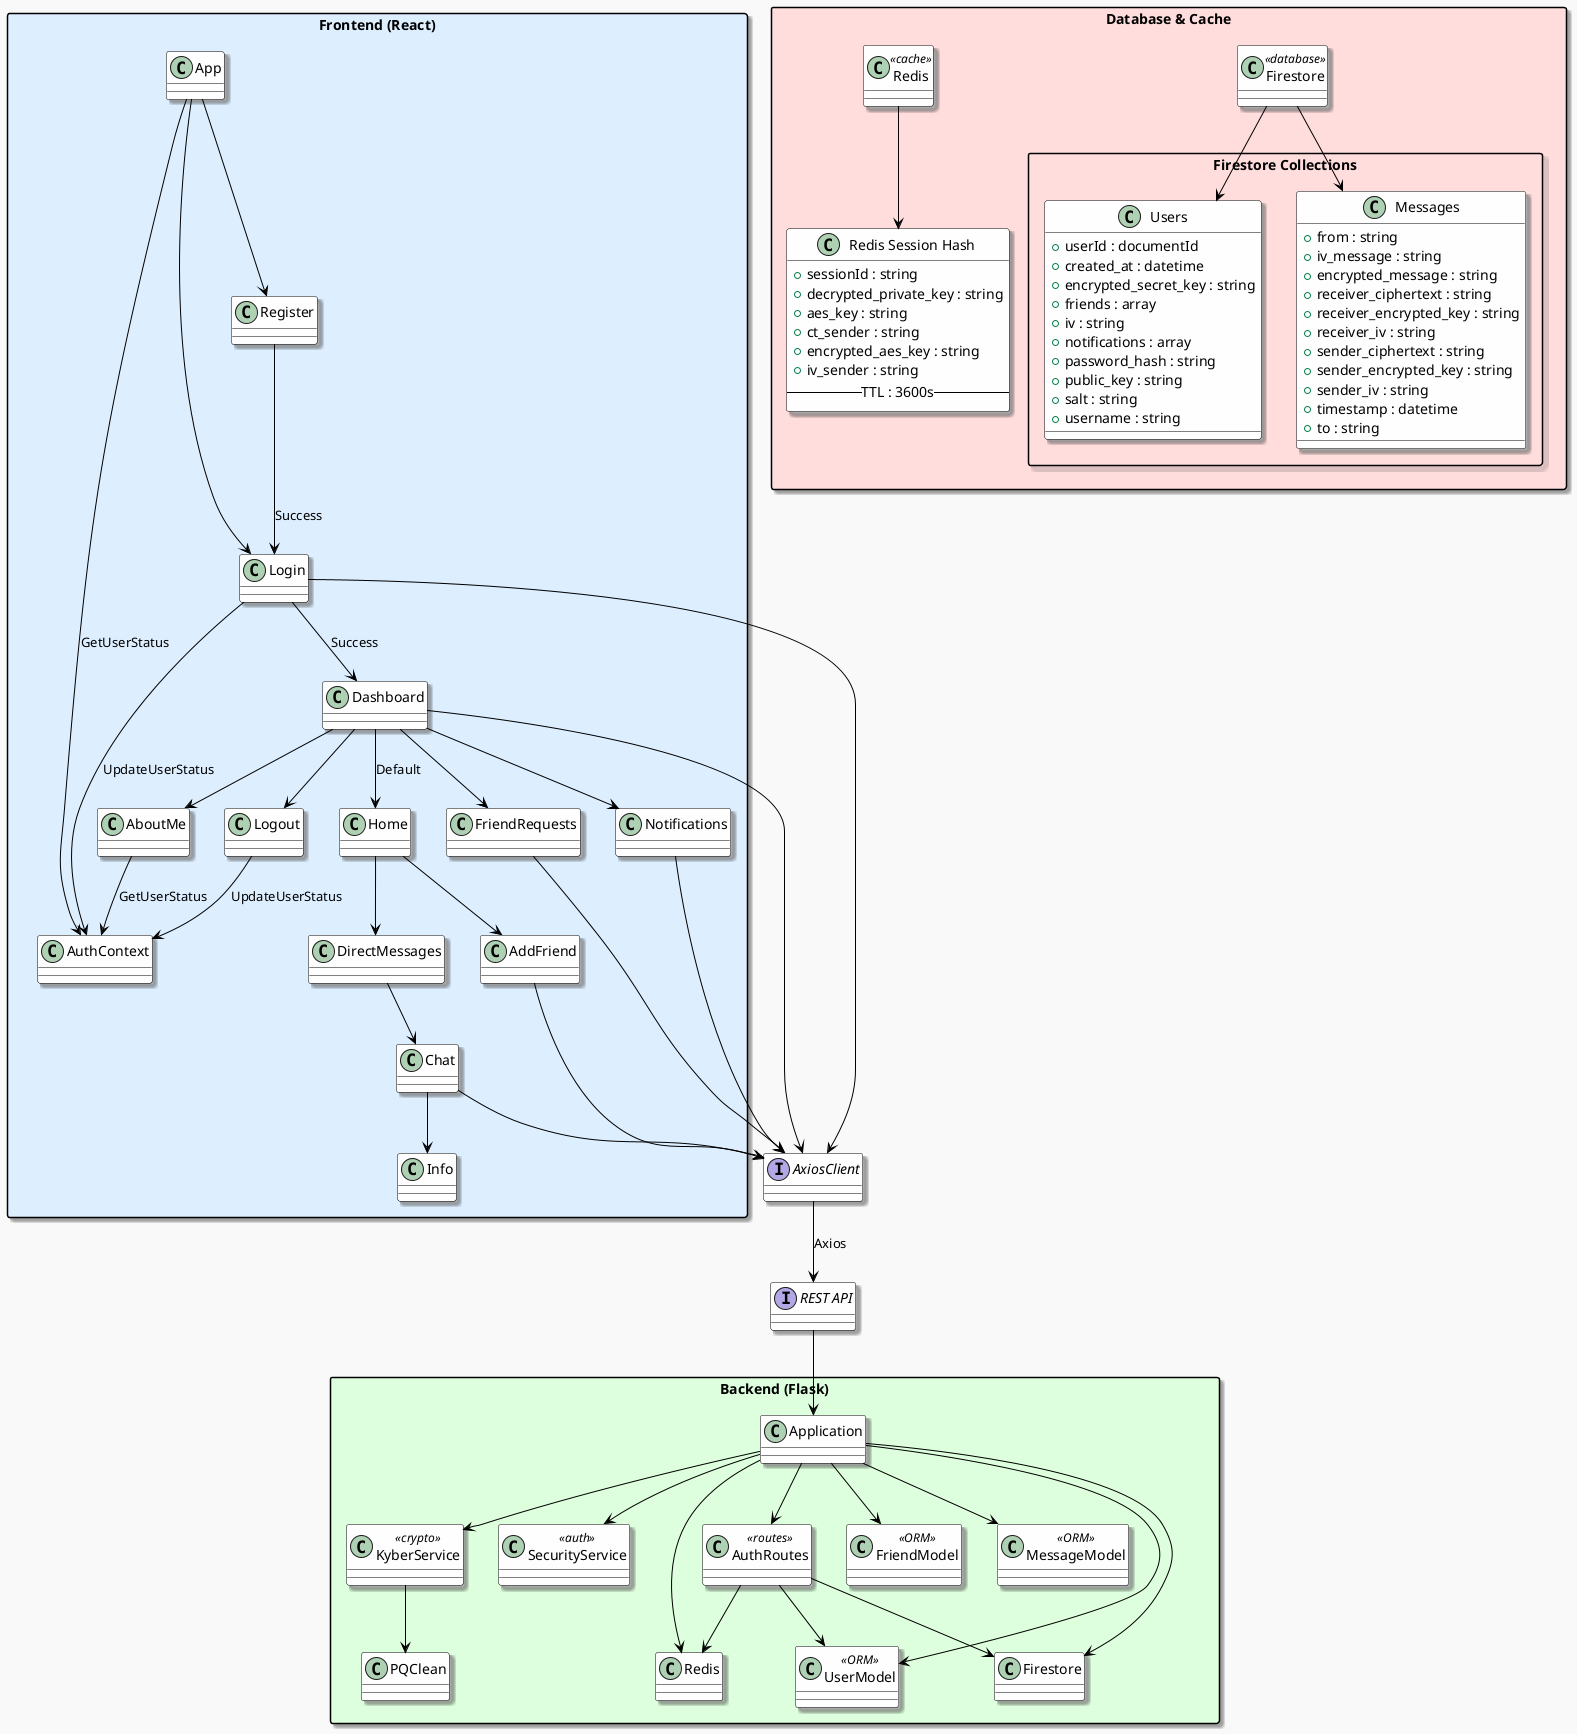 @startuml UunchaiCryptography
skinparam backgroundColor #f9f9f9
skinparam packageStyle rectangle
skinparam class {
  BorderColor Black
  ArrowColor Black
  BackgroundColor #fefefe
}
skinparam stereotypeCBackgroundColor #ddeeff
skinparam stereotypeABackgroundColor #ddffdd
skinparam stereotypeIBackgroundColor #ffdddd
skinparam shadowing true

package "Frontend (React)" #ddeeff {
  class App
  class Logout
  class DirectMessages
  class AuthContext
  class Chat
  class Home
  class Login
  class Dashboard
  class FriendRequests
  class Info
  class Notifications
  class AboutMe
  class AddFriend
  class Register

  App --> Login 
  App --> AuthContext : GetUserStatus
  App --> Register

  Register --> Login : Success

  Login --> AuthContext : UpdateUserStatus
  Login --> Dashboard : Success

  Dashboard --> Home : Default 
  Dashboard --> FriendRequests
  Dashboard --> Notifications
  Dashboard --> AboutMe
  Dashboard --> Logout 

  Logout --> AuthContext : UpdateUserStatus
  
  AboutMe --> AuthContext : GetUserStatus
  Home --> DirectMessages
  DirectMessages --> Chat
  Home --> AddFriend
  Chat --> Info
}

package "Backend (Flask)" #ddffdd {
  class Application
  class KyberService <<crypto>>
  class SecurityService <<auth>>
  class AuthRoutes <<routes>>
  class UserModel <<ORM>>
  class FriendModel <<ORM>>
  class MessageModel <<ORM>>

  Application --> AuthRoutes
  Application --> KyberService
  Application --> SecurityService
  AuthRoutes --> UserModel
  AuthRoutes --> Redis
  AuthRoutes --> Firestore
  KyberService --> PQClean
  Application --> Firestore
  Application --> Redis
  Application --> UserModel
  Application --> FriendModel
  Application --> MessageModel
}

package "Database & Cache" #ffdddd {
  class Firestore <<database>>
  class Redis <<cache>>

  package "Firestore Collections" {
    class Users {
      + userId : documentId
      + created_at : datetime
      + encrypted_secret_key : string
      + friends : array
      + iv : string
      + notifications : array
      + password_hash : string
      + public_key : string
      + salt : string
      + username : string
    }

    class Messages {
      + from : string
      + iv_message : string
      + encrypted_message : string
      + receiver_ciphertext : string
      + receiver_encrypted_key : string
      + receiver_iv : string
      + sender_ciphertext : string
      + sender_encrypted_key : string
      + sender_iv : string
      + timestamp : datetime
      + to : string
    }
  }

  Firestore --> Users
  Firestore --> Messages

  class "Redis Session Hash " as RedisSession {
      + sessionId : string
      + decrypted_private_key : string
      + aes_key : string
      + ct_sender : string
      + encrypted_aes_key : string
      + iv_sender : string
      -- TTL : 3600s --
  }

  Redis --> RedisSession
}


interface "AxiosClient"

Login --> "AxiosClient"
Dashboard --> "AxiosClient"
Chat --> "AxiosClient"
Notifications --> "AxiosClient"
FriendRequests --> "AxiosClient"
AddFriend --> "AxiosClient"


interface "REST API"

AxiosClient --> "REST API" : Axios

"REST API" --> Application
@enduml